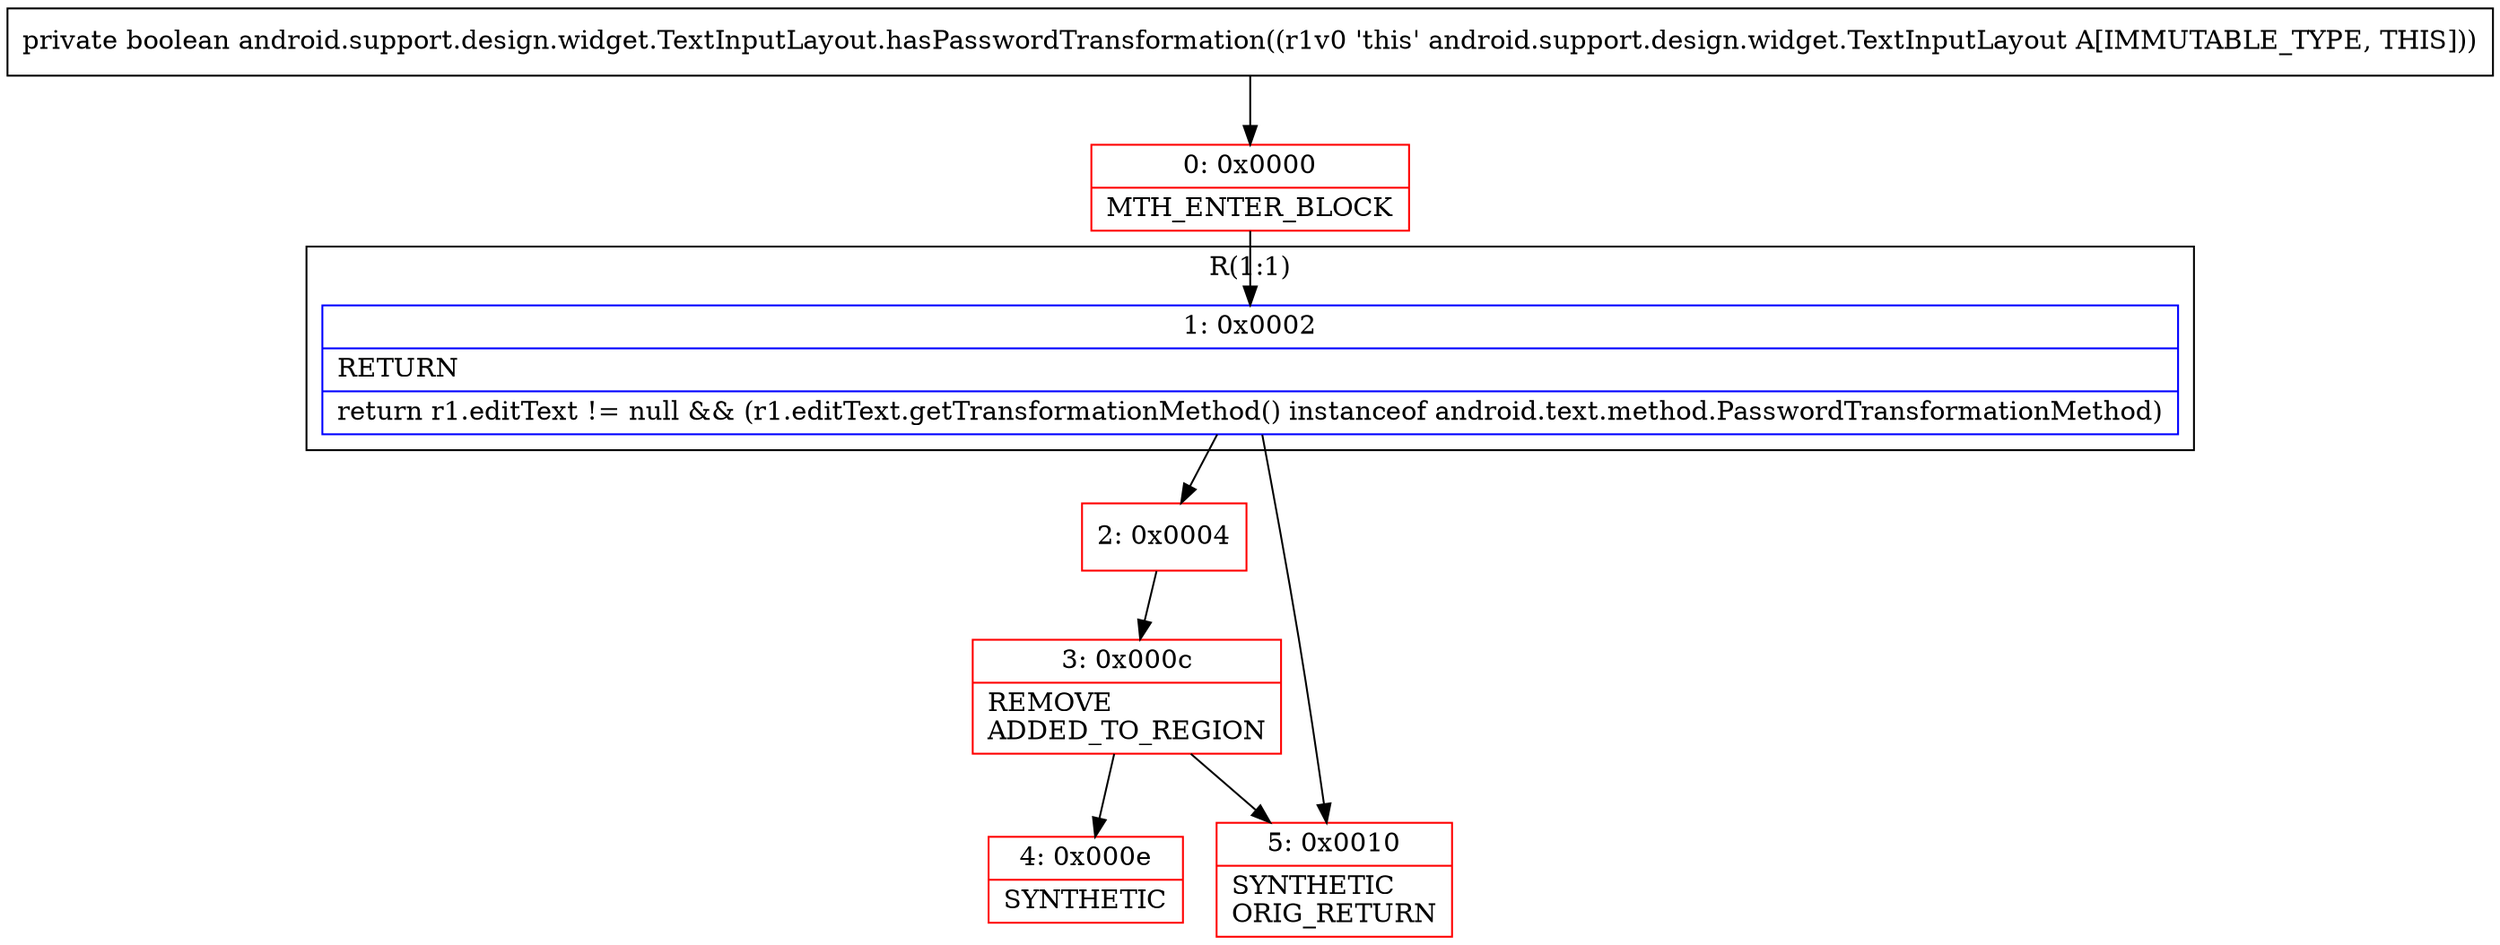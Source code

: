 digraph "CFG forandroid.support.design.widget.TextInputLayout.hasPasswordTransformation()Z" {
subgraph cluster_Region_1476444805 {
label = "R(1:1)";
node [shape=record,color=blue];
Node_1 [shape=record,label="{1\:\ 0x0002|RETURN\l|return r1.editText != null && (r1.editText.getTransformationMethod() instanceof android.text.method.PasswordTransformationMethod)\l}"];
}
Node_0 [shape=record,color=red,label="{0\:\ 0x0000|MTH_ENTER_BLOCK\l}"];
Node_2 [shape=record,color=red,label="{2\:\ 0x0004}"];
Node_3 [shape=record,color=red,label="{3\:\ 0x000c|REMOVE\lADDED_TO_REGION\l}"];
Node_4 [shape=record,color=red,label="{4\:\ 0x000e|SYNTHETIC\l}"];
Node_5 [shape=record,color=red,label="{5\:\ 0x0010|SYNTHETIC\lORIG_RETURN\l}"];
MethodNode[shape=record,label="{private boolean android.support.design.widget.TextInputLayout.hasPasswordTransformation((r1v0 'this' android.support.design.widget.TextInputLayout A[IMMUTABLE_TYPE, THIS])) }"];
MethodNode -> Node_0;
Node_1 -> Node_2;
Node_1 -> Node_5;
Node_0 -> Node_1;
Node_2 -> Node_3;
Node_3 -> Node_4;
Node_3 -> Node_5;
}

